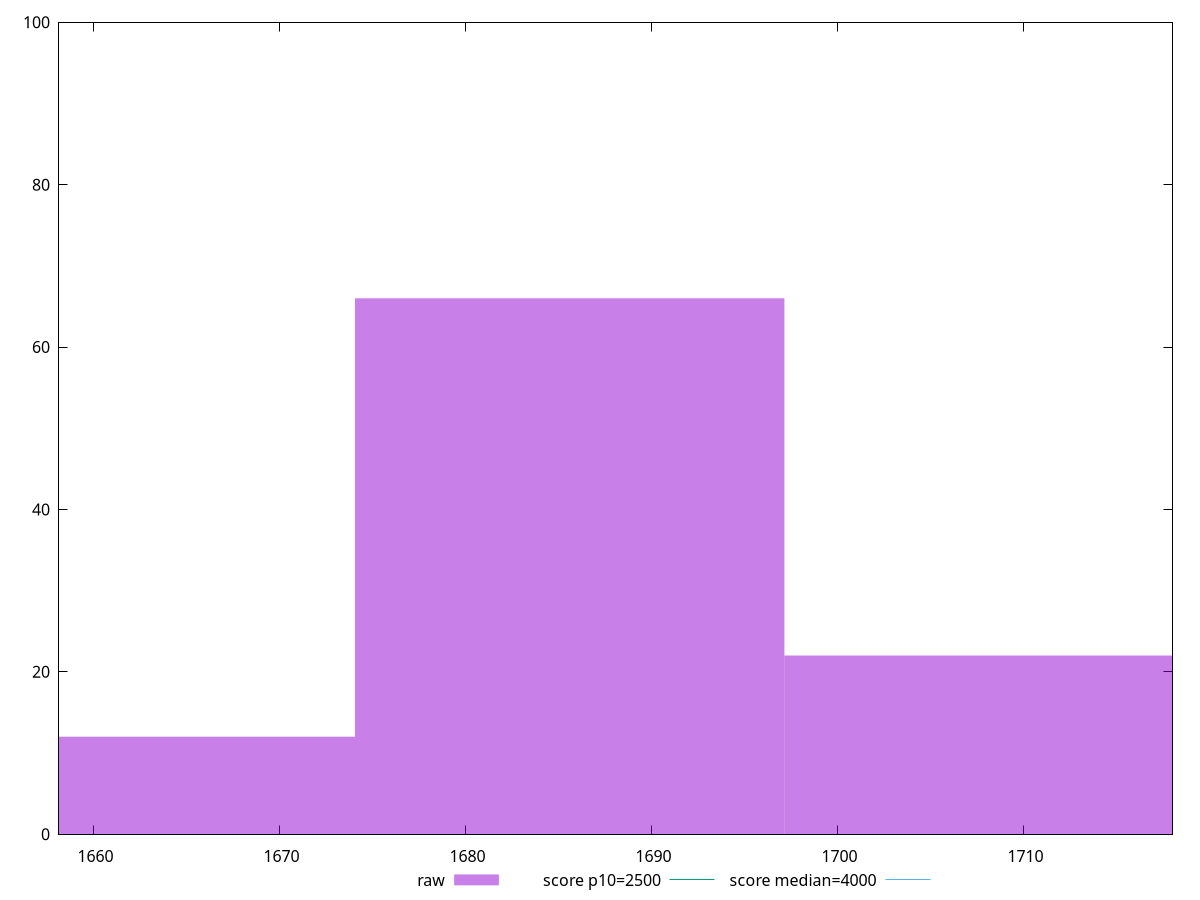 reset

$raw <<EOF
1708.68622750438 22
1685.5958730786451 66
1662.5055186529103 12
EOF

set key outside below
set boxwidth 23.090354425734866
set xrange [1658.139:1718.0064000000002]
set yrange [0:100]
set trange [0:100]
set style fill transparent solid 0.5 noborder

set parametric
set terminal svg size 640, 490 enhanced background rgb 'white'
set output "reports/report_00030_2021-02-24T20-42-31.540Z/largest-contentful-paint/samples/agenda/raw/histogram.svg"

plot $raw title "raw" with boxes, \
     2500,t title "score p10=2500", \
     4000,t title "score median=4000"

reset

